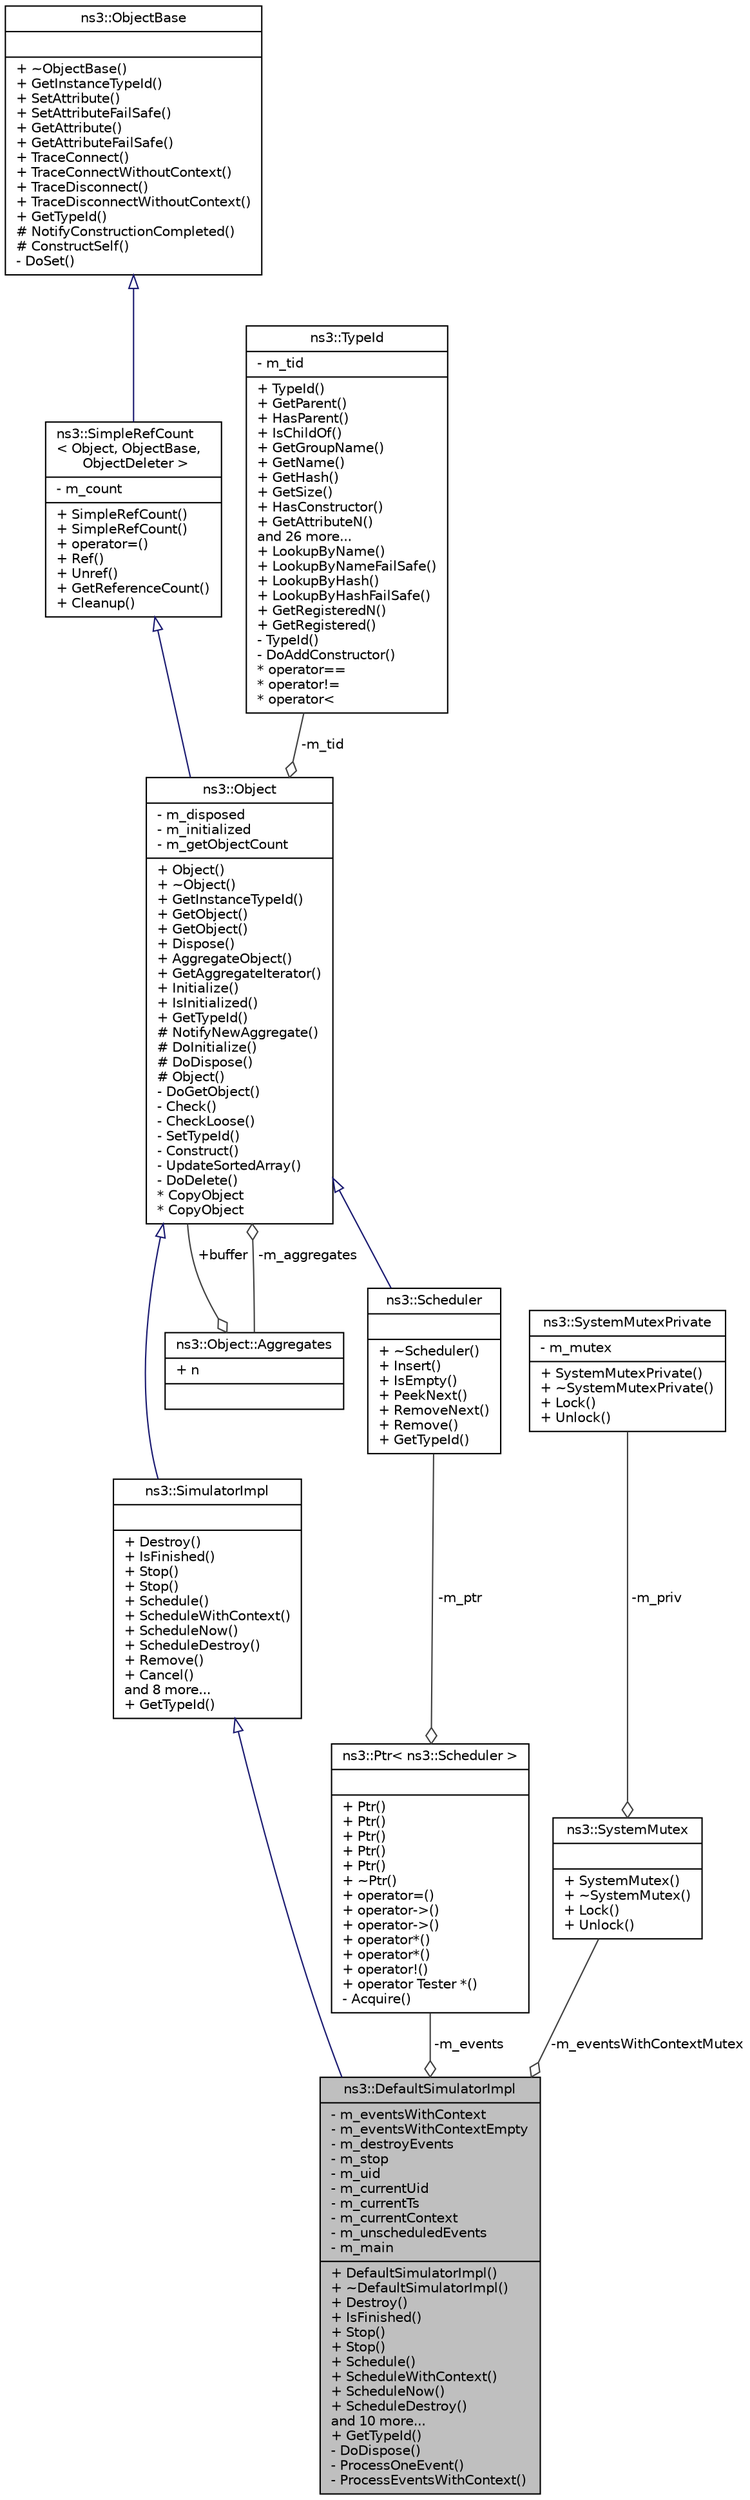 digraph "ns3::DefaultSimulatorImpl"
{
  edge [fontname="Helvetica",fontsize="10",labelfontname="Helvetica",labelfontsize="10"];
  node [fontname="Helvetica",fontsize="10",shape=record];
  Node1 [label="{ns3::DefaultSimulatorImpl\n|- m_eventsWithContext\l- m_eventsWithContextEmpty\l- m_destroyEvents\l- m_stop\l- m_uid\l- m_currentUid\l- m_currentTs\l- m_currentContext\l- m_unscheduledEvents\l- m_main\l|+ DefaultSimulatorImpl()\l+ ~DefaultSimulatorImpl()\l+ Destroy()\l+ IsFinished()\l+ Stop()\l+ Stop()\l+ Schedule()\l+ ScheduleWithContext()\l+ ScheduleNow()\l+ ScheduleDestroy()\land 10 more...\l+ GetTypeId()\l- DoDispose()\l- ProcessOneEvent()\l- ProcessEventsWithContext()\l}",height=0.2,width=0.4,color="black", fillcolor="grey75", style="filled", fontcolor="black"];
  Node2 -> Node1 [dir="back",color="midnightblue",fontsize="10",style="solid",arrowtail="onormal"];
  Node2 [label="{ns3::SimulatorImpl\n||+ Destroy()\l+ IsFinished()\l+ Stop()\l+ Stop()\l+ Schedule()\l+ ScheduleWithContext()\l+ ScheduleNow()\l+ ScheduleDestroy()\l+ Remove()\l+ Cancel()\land 8 more...\l+ GetTypeId()\l}",height=0.2,width=0.4,color="black", fillcolor="white", style="filled",URL="$d2/d19/classns3_1_1SimulatorImpl.html"];
  Node3 -> Node2 [dir="back",color="midnightblue",fontsize="10",style="solid",arrowtail="onormal"];
  Node3 [label="{ns3::Object\n|- m_disposed\l- m_initialized\l- m_getObjectCount\l|+ Object()\l+ ~Object()\l+ GetInstanceTypeId()\l+ GetObject()\l+ GetObject()\l+ Dispose()\l+ AggregateObject()\l+ GetAggregateIterator()\l+ Initialize()\l+ IsInitialized()\l+ GetTypeId()\l# NotifyNewAggregate()\l# DoInitialize()\l# DoDispose()\l# Object()\l- DoGetObject()\l- Check()\l- CheckLoose()\l- SetTypeId()\l- Construct()\l- UpdateSortedArray()\l- DoDelete()\l* CopyObject\l* CopyObject\l}",height=0.2,width=0.4,color="black", fillcolor="white", style="filled",URL="$d9/d77/classns3_1_1Object.html",tooltip="A base class which provides memory management and object aggregation. "];
  Node4 -> Node3 [dir="back",color="midnightblue",fontsize="10",style="solid",arrowtail="onormal"];
  Node4 [label="{ns3::SimpleRefCount\l\< Object, ObjectBase,\l ObjectDeleter \>\n|- m_count\l|+ SimpleRefCount()\l+ SimpleRefCount()\l+ operator=()\l+ Ref()\l+ Unref()\l+ GetReferenceCount()\l+ Cleanup()\l}",height=0.2,width=0.4,color="black", fillcolor="white", style="filled",URL="$da/da1/classns3_1_1SimpleRefCount.html"];
  Node5 -> Node4 [dir="back",color="midnightblue",fontsize="10",style="solid",arrowtail="onormal"];
  Node5 [label="{ns3::ObjectBase\n||+ ~ObjectBase()\l+ GetInstanceTypeId()\l+ SetAttribute()\l+ SetAttributeFailSafe()\l+ GetAttribute()\l+ GetAttributeFailSafe()\l+ TraceConnect()\l+ TraceConnectWithoutContext()\l+ TraceDisconnect()\l+ TraceDisconnectWithoutContext()\l+ GetTypeId()\l# NotifyConstructionCompleted()\l# ConstructSelf()\l- DoSet()\l}",height=0.2,width=0.4,color="black", fillcolor="white", style="filled",URL="$d2/dac/classns3_1_1ObjectBase.html",tooltip="Anchor the ns-3 type and attribute system. "];
  Node6 -> Node3 [color="grey25",fontsize="10",style="solid",label=" -m_tid" ,arrowhead="odiamond"];
  Node6 [label="{ns3::TypeId\n|- m_tid\l|+ TypeId()\l+ GetParent()\l+ HasParent()\l+ IsChildOf()\l+ GetGroupName()\l+ GetName()\l+ GetHash()\l+ GetSize()\l+ HasConstructor()\l+ GetAttributeN()\land 26 more...\l+ LookupByName()\l+ LookupByNameFailSafe()\l+ LookupByHash()\l+ LookupByHashFailSafe()\l+ GetRegisteredN()\l+ GetRegistered()\l- TypeId()\l- DoAddConstructor()\l* operator==\l* operator!=\l* operator\<\l}",height=0.2,width=0.4,color="black", fillcolor="white", style="filled",URL="$d6/d11/classns3_1_1TypeId.html",tooltip="a unique identifier for an interface. "];
  Node7 -> Node3 [color="grey25",fontsize="10",style="solid",label=" -m_aggregates" ,arrowhead="odiamond"];
  Node7 [label="{ns3::Object::Aggregates\n|+ n\l|}",height=0.2,width=0.4,color="black", fillcolor="white", style="filled",URL="$d5/de9/structns3_1_1Object_1_1Aggregates.html"];
  Node3 -> Node7 [color="grey25",fontsize="10",style="solid",label=" +buffer" ,arrowhead="odiamond"];
  Node8 -> Node1 [color="grey25",fontsize="10",style="solid",label=" -m_events" ,arrowhead="odiamond"];
  Node8 [label="{ns3::Ptr\< ns3::Scheduler \>\n||+ Ptr()\l+ Ptr()\l+ Ptr()\l+ Ptr()\l+ Ptr()\l+ ~Ptr()\l+ operator=()\l+ operator-\>()\l+ operator-\>()\l+ operator*()\l+ operator*()\l+ operator!()\l+ operator Tester *()\l- Acquire()\l}",height=0.2,width=0.4,color="black", fillcolor="white", style="filled",URL="$dc/d90/classns3_1_1Ptr.html"];
  Node9 -> Node8 [color="grey25",fontsize="10",style="solid",label=" -m_ptr" ,arrowhead="odiamond"];
  Node9 [label="{ns3::Scheduler\n||+ ~Scheduler()\l+ Insert()\l+ IsEmpty()\l+ PeekNext()\l+ RemoveNext()\l+ Remove()\l+ GetTypeId()\l}",height=0.2,width=0.4,color="black", fillcolor="white", style="filled",URL="$d6/d4a/classns3_1_1Scheduler.html",tooltip="Maintain the event list. "];
  Node3 -> Node9 [dir="back",color="midnightblue",fontsize="10",style="solid",arrowtail="onormal"];
  Node10 -> Node1 [color="grey25",fontsize="10",style="solid",label=" -m_eventsWithContextMutex" ,arrowhead="odiamond"];
  Node10 [label="{ns3::SystemMutex\n||+ SystemMutex()\l+ ~SystemMutex()\l+ Lock()\l+ Unlock()\l}",height=0.2,width=0.4,color="black", fillcolor="white", style="filled",URL="$da/dac/classns3_1_1SystemMutex.html",tooltip="A class which provides a relatively platform-independent Mutual Exclusion thread synchronization prim..."];
  Node11 -> Node10 [color="grey25",fontsize="10",style="solid",label=" -m_priv" ,arrowhead="odiamond"];
  Node11 [label="{ns3::SystemMutexPrivate\n|- m_mutex\l|+ SystemMutexPrivate()\l+ ~SystemMutexPrivate()\l+ Lock()\l+ Unlock()\l}",height=0.2,width=0.4,color="black", fillcolor="white", style="filled",URL="$dd/ddb/classns3_1_1SystemMutexPrivate.html"];
}
